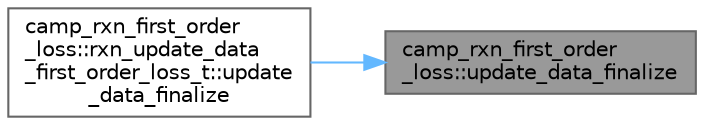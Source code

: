 digraph "camp_rxn_first_order_loss::update_data_finalize"
{
 // LATEX_PDF_SIZE
  bgcolor="transparent";
  edge [fontname=Helvetica,fontsize=10,labelfontname=Helvetica,labelfontsize=10];
  node [fontname=Helvetica,fontsize=10,shape=box,height=0.2,width=0.4];
  rankdir="RL";
  Node1 [label="camp_rxn_first_order\l_loss::update_data_finalize",height=0.2,width=0.4,color="gray40", fillcolor="grey60", style="filled", fontcolor="black",tooltip="Finalize an update data object."];
  Node1 -> Node2 [dir="back",color="steelblue1",style="solid"];
  Node2 [label="camp_rxn_first_order\l_loss::rxn_update_data\l_first_order_loss_t::update\l_data_finalize",height=0.2,width=0.4,color="grey40", fillcolor="white", style="filled",URL="$structcamp__rxn__first__order__loss_1_1rxn__update__data__first__order__loss__t.html#a138ac9994b81d4c8ff220acc65bc403a",tooltip="Finalize the rate update data."];
}
